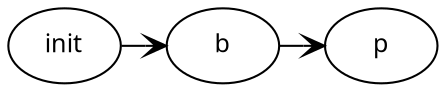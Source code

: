 digraph {
    graph [ranksep=0.3];
    node [fontname="CMU Typewriter Text", label="\N", fontsize=12];
    edge [arrowhead=vee];

    graph [rankdir="LR"]
    init -> b -> p
}
